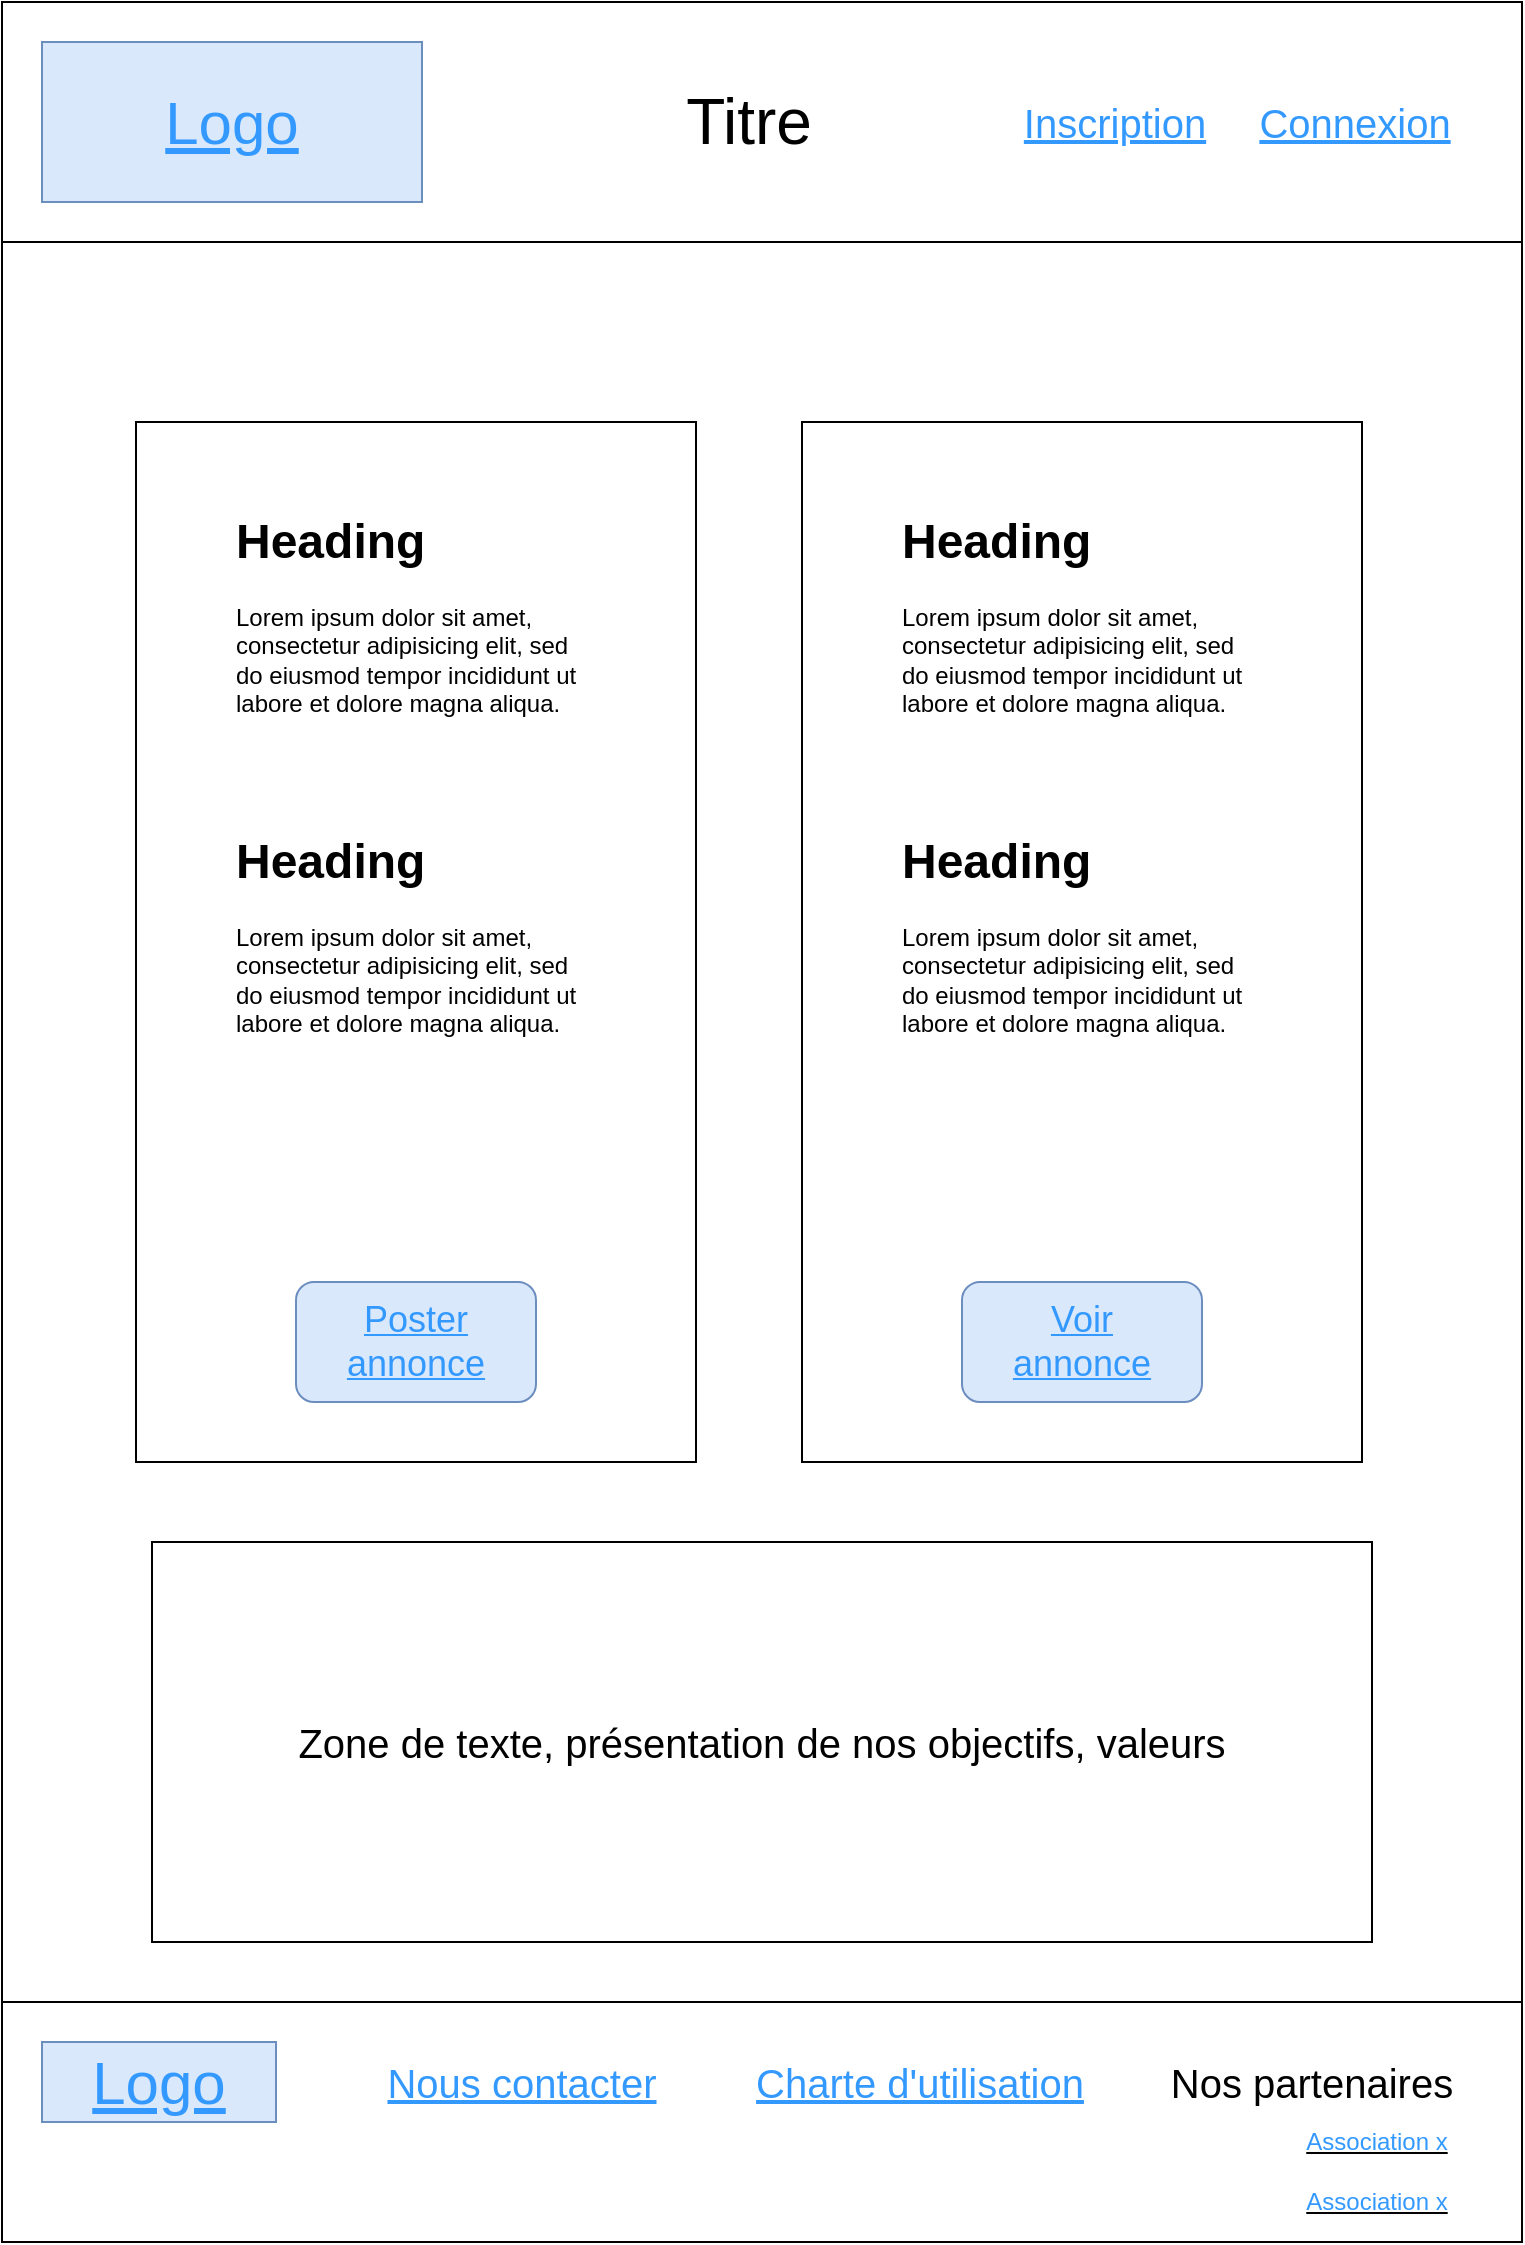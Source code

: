 <mxfile version="13.7.9" type="device"><diagram id="sBHHHcT82k1zOD3UPf4e" name="Page-1"><mxGraphModel dx="1391" dy="899" grid="1" gridSize="10" guides="1" tooltips="1" connect="1" arrows="1" fold="1" page="1" pageScale="1" pageWidth="827" pageHeight="1169" math="0" shadow="0"><root><mxCell id="0"/><mxCell id="1" parent="0"/><mxCell id="yNQZBKy0L60pKpq-pxef-3" value="" style="rounded=0;whiteSpace=wrap;html=1;" vertex="1" parent="1"><mxGeometry x="40" y="40" width="760" height="1120" as="geometry"/></mxCell><mxCell id="yNQZBKy0L60pKpq-pxef-4" value="" style="rounded=0;whiteSpace=wrap;html=1;" vertex="1" parent="1"><mxGeometry x="40" y="40" width="760" height="120" as="geometry"/></mxCell><mxCell id="yNQZBKy0L60pKpq-pxef-5" value="&lt;font style=&quot;font-size: 30px&quot; color=&quot;#3399ff&quot;&gt;&lt;u&gt;Logo&lt;/u&gt;&lt;/font&gt;" style="rounded=0;whiteSpace=wrap;html=1;fillColor=#dae8fc;strokeColor=#6c8ebf;" vertex="1" parent="1"><mxGeometry x="60" y="60" width="190" height="80" as="geometry"/></mxCell><mxCell id="yNQZBKy0L60pKpq-pxef-6" value="&lt;font style=&quot;font-size: 32px&quot;&gt;Titre&lt;/font&gt;" style="text;html=1;strokeColor=none;fillColor=none;align=center;verticalAlign=middle;whiteSpace=wrap;rounded=0;" vertex="1" parent="1"><mxGeometry x="387" y="90" width="53" height="20" as="geometry"/></mxCell><mxCell id="yNQZBKy0L60pKpq-pxef-7" value="&lt;font style=&quot;font-size: 20px&quot; color=&quot;#3399ff&quot;&gt;&lt;u&gt;Inscription&lt;/u&gt;&lt;/font&gt;" style="text;html=1;strokeColor=none;fillColor=none;align=center;verticalAlign=middle;whiteSpace=wrap;rounded=0;" vertex="1" parent="1"><mxGeometry x="570" y="90" width="53" height="20" as="geometry"/></mxCell><mxCell id="yNQZBKy0L60pKpq-pxef-9" value="&lt;font style=&quot;font-size: 20px&quot; color=&quot;#3399ff&quot;&gt;&lt;u&gt;Connexion&lt;/u&gt;&lt;/font&gt;" style="text;html=1;strokeColor=none;fillColor=none;align=center;verticalAlign=middle;whiteSpace=wrap;rounded=0;" vertex="1" parent="1"><mxGeometry x="690" y="90" width="53" height="20" as="geometry"/></mxCell><mxCell id="yNQZBKy0L60pKpq-pxef-10" value="" style="rounded=0;whiteSpace=wrap;html=1;" vertex="1" parent="1"><mxGeometry x="107" y="250" width="280" height="520" as="geometry"/></mxCell><mxCell id="yNQZBKy0L60pKpq-pxef-11" value="" style="rounded=0;whiteSpace=wrap;html=1;" vertex="1" parent="1"><mxGeometry x="440" y="250" width="280" height="520" as="geometry"/></mxCell><mxCell id="yNQZBKy0L60pKpq-pxef-12" value="&lt;h1&gt;Heading&lt;/h1&gt;&lt;p&gt;Lorem ipsum dolor sit amet, consectetur adipisicing elit, sed do eiusmod tempor incididunt ut labore et dolore magna aliqua.&lt;/p&gt;" style="text;html=1;strokeColor=none;fillColor=none;spacing=5;spacingTop=-20;whiteSpace=wrap;overflow=hidden;rounded=0;" vertex="1" parent="1"><mxGeometry x="152" y="290" width="190" height="140" as="geometry"/></mxCell><mxCell id="yNQZBKy0L60pKpq-pxef-13" value="&lt;h1&gt;Heading&lt;/h1&gt;&lt;p&gt;Lorem ipsum dolor sit amet, consectetur adipisicing elit, sed do eiusmod tempor incididunt ut labore et dolore magna aliqua.&lt;/p&gt;" style="text;html=1;strokeColor=none;fillColor=none;spacing=5;spacingTop=-20;whiteSpace=wrap;overflow=hidden;rounded=0;" vertex="1" parent="1"><mxGeometry x="152" y="450" width="190" height="120" as="geometry"/></mxCell><mxCell id="yNQZBKy0L60pKpq-pxef-15" value="&lt;font style=&quot;font-size: 18px&quot; color=&quot;#3399ff&quot;&gt;&lt;u&gt;Poster annonce&lt;/u&gt;&lt;/font&gt;" style="rounded=1;whiteSpace=wrap;html=1;fillColor=#dae8fc;strokeColor=#6c8ebf;" vertex="1" parent="1"><mxGeometry x="187" y="680" width="120" height="60" as="geometry"/></mxCell><mxCell id="yNQZBKy0L60pKpq-pxef-16" value="&lt;h1&gt;Heading&lt;/h1&gt;&lt;p&gt;Lorem ipsum dolor sit amet, consectetur adipisicing elit, sed do eiusmod tempor incididunt ut labore et dolore magna aliqua.&lt;/p&gt;" style="text;html=1;strokeColor=none;fillColor=none;spacing=5;spacingTop=-20;whiteSpace=wrap;overflow=hidden;rounded=0;" vertex="1" parent="1"><mxGeometry x="485" y="290" width="190" height="140" as="geometry"/></mxCell><mxCell id="yNQZBKy0L60pKpq-pxef-17" value="&lt;h1&gt;Heading&lt;/h1&gt;&lt;p&gt;Lorem ipsum dolor sit amet, consectetur adipisicing elit, sed do eiusmod tempor incididunt ut labore et dolore magna aliqua.&lt;/p&gt;" style="text;html=1;strokeColor=none;fillColor=none;spacing=5;spacingTop=-20;whiteSpace=wrap;overflow=hidden;rounded=0;" vertex="1" parent="1"><mxGeometry x="485" y="450" width="190" height="120" as="geometry"/></mxCell><mxCell id="yNQZBKy0L60pKpq-pxef-18" value="&lt;font style=&quot;font-size: 18px&quot; color=&quot;#3399ff&quot;&gt;&lt;u&gt;Voir &lt;br&gt;annonce&lt;/u&gt;&lt;/font&gt;" style="rounded=1;whiteSpace=wrap;html=1;fillColor=#dae8fc;strokeColor=#6c8ebf;" vertex="1" parent="1"><mxGeometry x="520" y="680" width="120" height="60" as="geometry"/></mxCell><mxCell id="yNQZBKy0L60pKpq-pxef-19" value="" style="rounded=0;whiteSpace=wrap;html=1;" vertex="1" parent="1"><mxGeometry x="40" y="1040" width="760" height="120" as="geometry"/></mxCell><mxCell id="yNQZBKy0L60pKpq-pxef-22" value="&lt;font style=&quot;font-size: 20px&quot;&gt;Zone de texte, présentation de nos objectifs, valeurs&lt;/font&gt;" style="rounded=0;whiteSpace=wrap;html=1;" vertex="1" parent="1"><mxGeometry x="115" y="810" width="610" height="200" as="geometry"/></mxCell><mxCell id="yNQZBKy0L60pKpq-pxef-26" value="&lt;font style=&quot;font-size: 20px&quot; color=&quot;#3399ff&quot;&gt;&lt;u&gt;Nous contacter&lt;/u&gt;&lt;/font&gt;" style="text;html=1;strokeColor=none;fillColor=none;align=center;verticalAlign=middle;whiteSpace=wrap;rounded=0;" vertex="1" parent="1"><mxGeometry x="230" y="1070" width="140" height="20" as="geometry"/></mxCell><mxCell id="yNQZBKy0L60pKpq-pxef-29" value="&lt;font style=&quot;font-size: 30px&quot; color=&quot;#3399ff&quot;&gt;&lt;u&gt;Logo&lt;/u&gt;&lt;/font&gt;" style="rounded=0;whiteSpace=wrap;html=1;fillColor=#dae8fc;strokeColor=#6c8ebf;" vertex="1" parent="1"><mxGeometry x="60" y="1060" width="117" height="40" as="geometry"/></mxCell><mxCell id="yNQZBKy0L60pKpq-pxef-31" value="&lt;font style=&quot;font-size: 20px&quot; color=&quot;#3399ff&quot;&gt;&lt;u&gt;Charte d'utilisation&lt;/u&gt;&lt;/font&gt;" style="text;html=1;strokeColor=none;fillColor=none;align=center;verticalAlign=middle;whiteSpace=wrap;rounded=0;" vertex="1" parent="1"><mxGeometry x="413.5" y="1070" width="170" height="20" as="geometry"/></mxCell><mxCell id="yNQZBKy0L60pKpq-pxef-32" value="&lt;span style=&quot;font-size: 20px&quot;&gt;Nos partenaires&lt;/span&gt;" style="text;html=1;strokeColor=none;fillColor=none;align=center;verticalAlign=middle;whiteSpace=wrap;rounded=0;" vertex="1" parent="1"><mxGeometry x="620" y="1070" width="150" height="20" as="geometry"/></mxCell><mxCell id="yNQZBKy0L60pKpq-pxef-33" value="&lt;u&gt;&lt;font color=&quot;#3399ff&quot;&gt;Association x&lt;/font&gt;&lt;/u&gt;" style="text;html=1;strokeColor=none;fillColor=none;align=center;verticalAlign=middle;whiteSpace=wrap;rounded=0;" vertex="1" parent="1"><mxGeometry x="685" y="1100" width="85" height="20" as="geometry"/></mxCell><mxCell id="yNQZBKy0L60pKpq-pxef-34" value="&lt;u&gt;&lt;font color=&quot;#3399ff&quot;&gt;Association x&lt;/font&gt;&lt;/u&gt;" style="text;html=1;strokeColor=none;fillColor=none;align=center;verticalAlign=middle;whiteSpace=wrap;rounded=0;" vertex="1" parent="1"><mxGeometry x="685" y="1130" width="85" height="20" as="geometry"/></mxCell></root></mxGraphModel></diagram></mxfile>